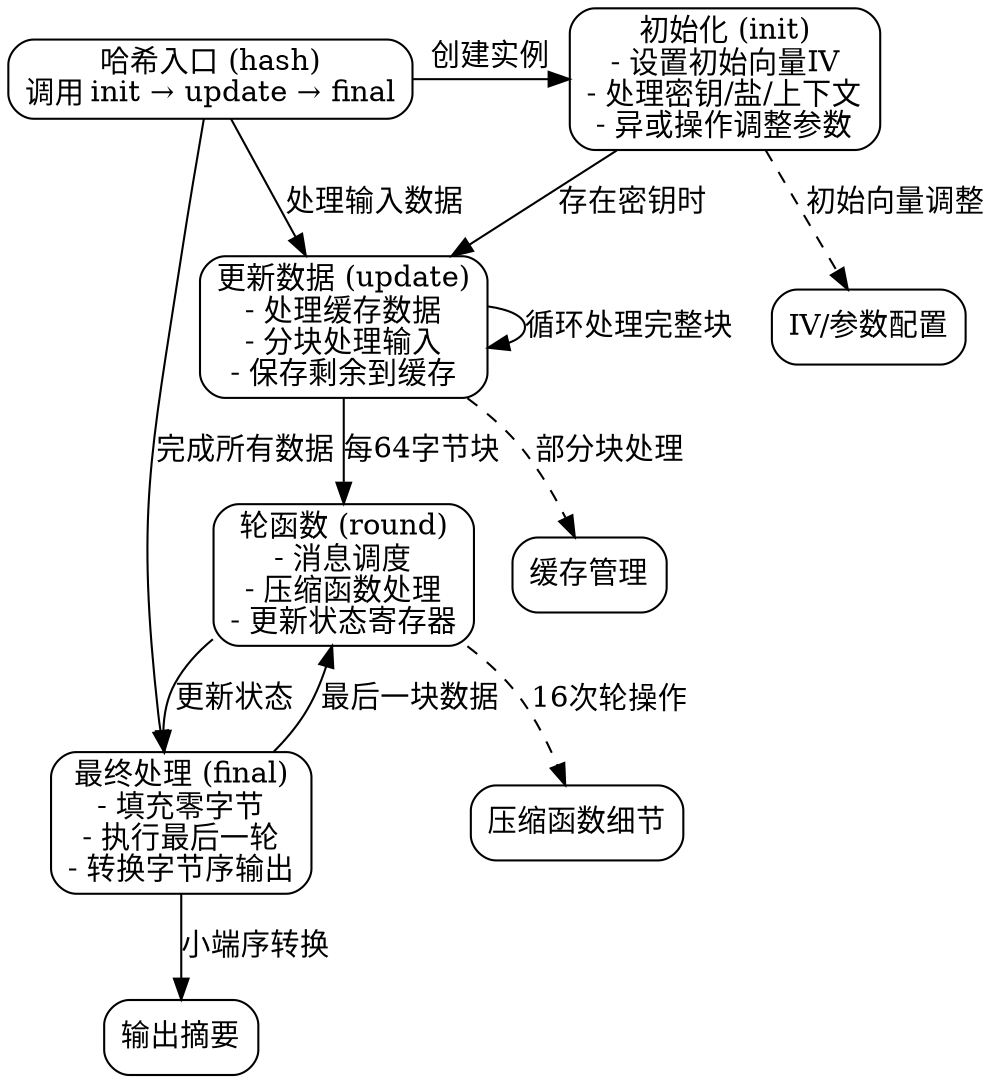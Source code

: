 
digraph Blake2sFlow {
    node [shape=rectangle, style=rounded];
    rankdir=TB;

    init [label="初始化 (init)\n- 设置初始向量IV\n- 处理密钥/盐/上下文\n- 异或操作调整参数"];
    hash [label="哈希入口 (hash)\n调用 init → update → final"];
    update [label="更新数据 (update)\n- 处理缓存数据\n- 分块处理输入\n- 保存剩余到缓存"];
    final [label="最终处理 (final)\n- 填充零字节\n- 执行最后一轮\n- 转换字节序输出"];
    round [label="轮函数 (round)\n- 消息调度\n- 压缩函数处理\n- 更新状态寄存器"];

    {rank=same; init hash}

    hash -> init [label="创建实例"];
    init -> update [label="存在密钥时"];
    hash -> update [label="处理输入数据"];
    update -> round [label="每64字节块"];
    update -> update [label="循环处理完整块"];
    hash -> final [label="完成所有数据"];
    final -> round [label="最后一块数据"];
    round -> final [label="更新状态"];
    final -> "输出摘要" [label="小端序转换"];

    edge [style=dashed];
    init -> "IV/参数配置" [label="初始向量调整"];
    update -> "缓存管理" [label="部分块处理"];
    round -> "压缩函数细节" [label="16次轮操作"];
}
